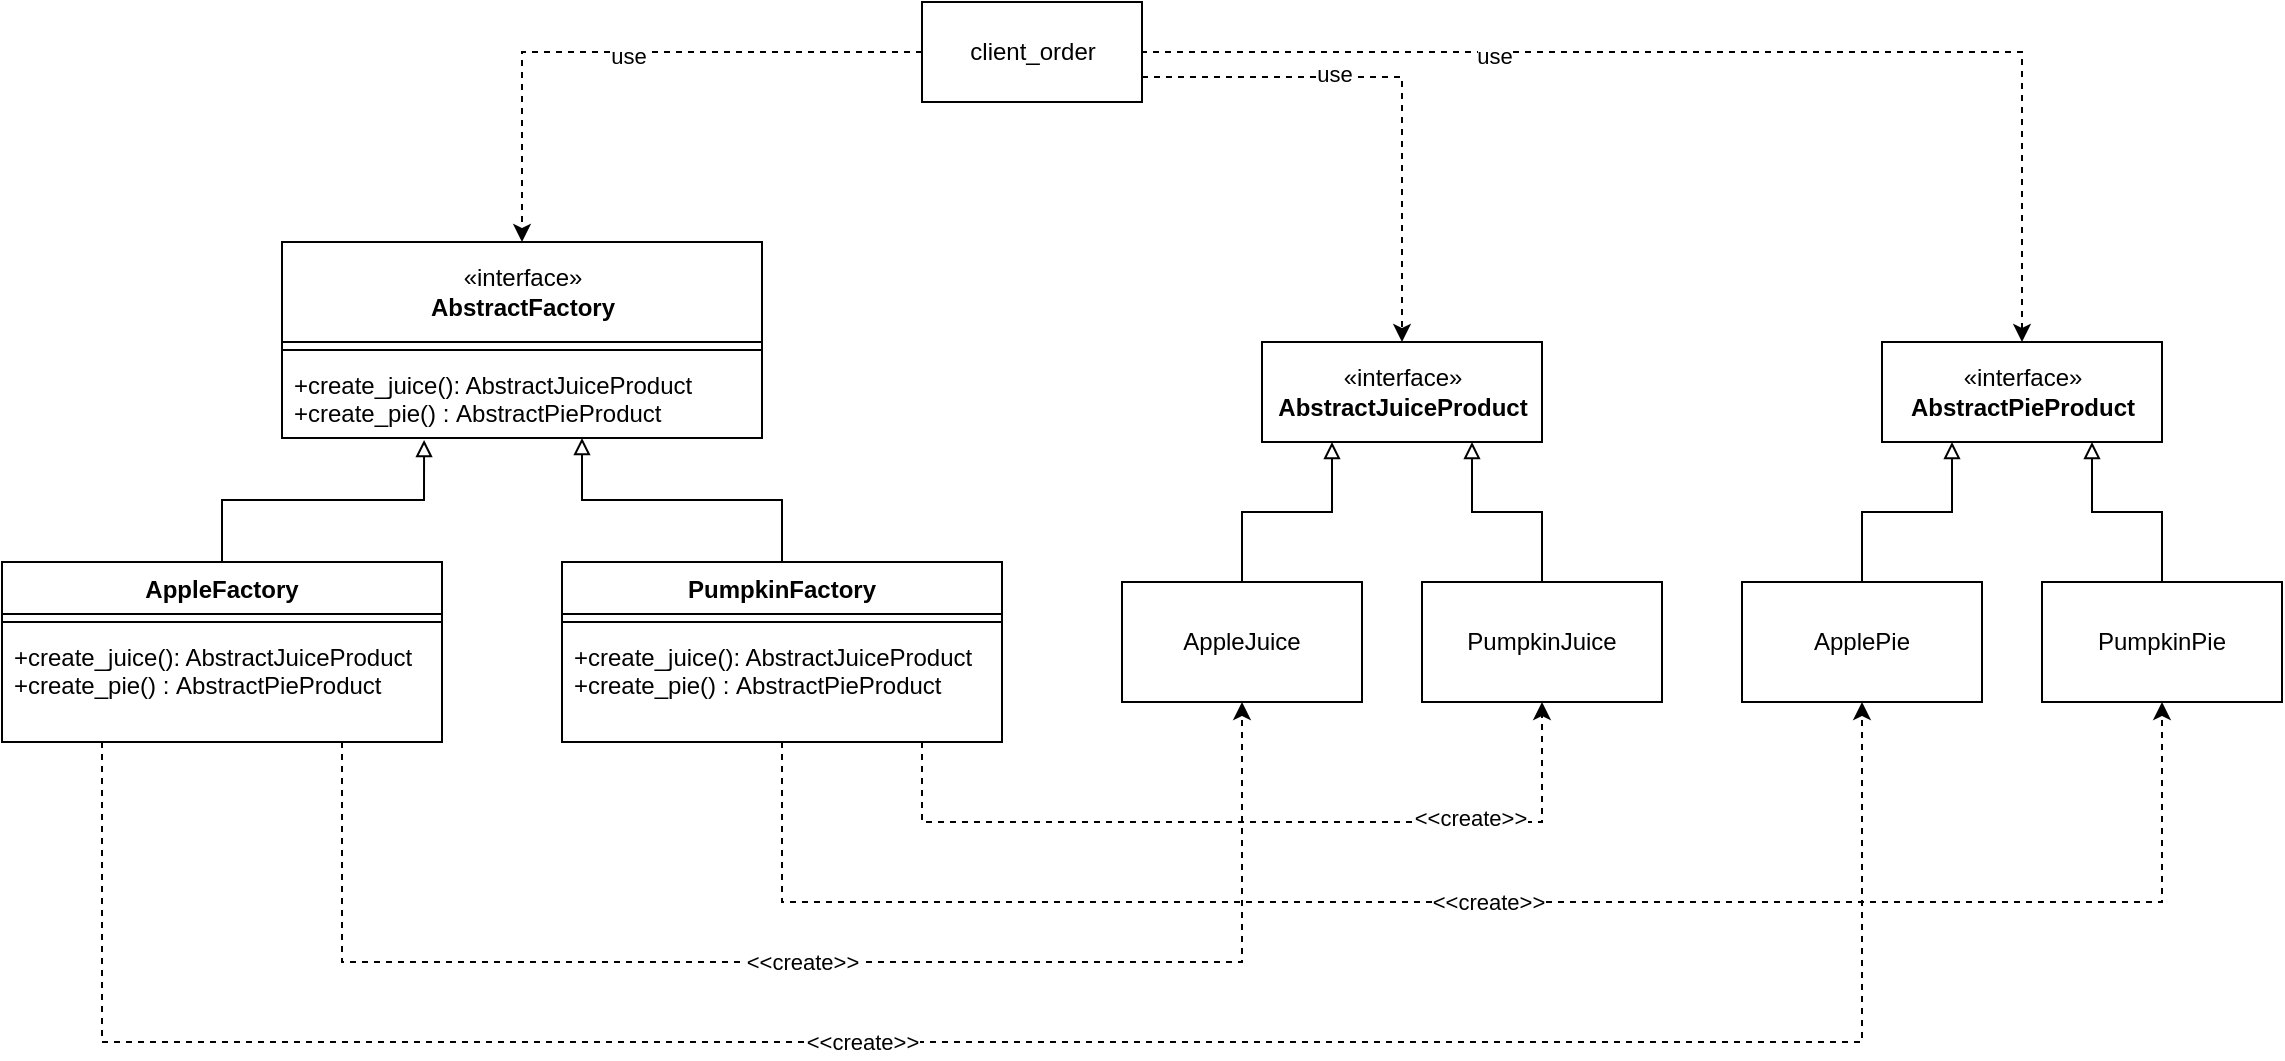 <mxfile version="16.5.6" type="google"><diagram id="C5RBs43oDa-KdzZeNtuy" name="Page-1"><mxGraphModel dx="2500" dy="887" grid="1" gridSize="10" guides="1" tooltips="1" connect="1" arrows="1" fold="1" page="1" pageScale="1" pageWidth="827" pageHeight="1169" math="0" shadow="0"><root><mxCell id="WIyWlLk6GJQsqaUBKTNV-0"/><mxCell id="WIyWlLk6GJQsqaUBKTNV-1" parent="WIyWlLk6GJQsqaUBKTNV-0"/><mxCell id="aWnmJ5rhmtE4si2Dacdg-112" style="edgeStyle=orthogonalEdgeStyle;rounded=0;orthogonalLoop=1;jettySize=auto;html=1;entryX=0.5;entryY=0;entryDx=0;entryDy=0;endArrow=classic;endFill=1;dashed=1;" edge="1" parent="WIyWlLk6GJQsqaUBKTNV-1" source="aWnmJ5rhmtE4si2Dacdg-50" target="aWnmJ5rhmtE4si2Dacdg-86"><mxGeometry relative="1" as="geometry"/></mxCell><mxCell id="aWnmJ5rhmtE4si2Dacdg-113" value="use" style="edgeLabel;html=1;align=center;verticalAlign=middle;resizable=0;points=[];" vertex="1" connectable="0" parent="aWnmJ5rhmtE4si2Dacdg-112"><mxGeometry x="-0.003" y="2" relative="1" as="geometry"><mxPoint as="offset"/></mxGeometry></mxCell><mxCell id="aWnmJ5rhmtE4si2Dacdg-126" style="edgeStyle=orthogonalEdgeStyle;rounded=0;orthogonalLoop=1;jettySize=auto;html=1;entryX=0.5;entryY=0;entryDx=0;entryDy=0;shadow=0;endArrow=classic;endFill=1;dashed=1;exitX=1;exitY=0.75;exitDx=0;exitDy=0;" edge="1" parent="WIyWlLk6GJQsqaUBKTNV-1" source="aWnmJ5rhmtE4si2Dacdg-50" target="aWnmJ5rhmtE4si2Dacdg-114"><mxGeometry relative="1" as="geometry"><Array as="points"><mxPoint x="510" y="148"/></Array></mxGeometry></mxCell><mxCell id="aWnmJ5rhmtE4si2Dacdg-128" value="use" style="edgeLabel;html=1;align=center;verticalAlign=middle;resizable=0;points=[];" vertex="1" connectable="0" parent="aWnmJ5rhmtE4si2Dacdg-126"><mxGeometry x="-0.27" y="-6" relative="1" as="geometry"><mxPoint y="-8" as="offset"/></mxGeometry></mxCell><mxCell id="aWnmJ5rhmtE4si2Dacdg-127" style="edgeStyle=orthogonalEdgeStyle;rounded=0;orthogonalLoop=1;jettySize=auto;html=1;exitX=1;exitY=0.75;exitDx=0;exitDy=0;shadow=0;endArrow=classic;endFill=1;dashed=1;" edge="1" parent="WIyWlLk6GJQsqaUBKTNV-1" source="aWnmJ5rhmtE4si2Dacdg-50" target="aWnmJ5rhmtE4si2Dacdg-121"><mxGeometry relative="1" as="geometry"><Array as="points"><mxPoint x="380" y="135"/><mxPoint x="820" y="135"/></Array></mxGeometry></mxCell><mxCell id="aWnmJ5rhmtE4si2Dacdg-129" value="use" style="edgeLabel;html=1;align=center;verticalAlign=middle;resizable=0;points=[];" vertex="1" connectable="0" parent="aWnmJ5rhmtE4si2Dacdg-127"><mxGeometry x="-0.371" y="-1" relative="1" as="geometry"><mxPoint y="1" as="offset"/></mxGeometry></mxCell><mxCell id="aWnmJ5rhmtE4si2Dacdg-50" value="client_order" style="html=1;" vertex="1" parent="WIyWlLk6GJQsqaUBKTNV-1"><mxGeometry x="270" y="110" width="110" height="50" as="geometry"/></mxCell><mxCell id="aWnmJ5rhmtE4si2Dacdg-82" value="Classname" style="swimlane;fontStyle=1;align=center;verticalAlign=top;childLayout=stackLayout;horizontal=1;startSize=0;horizontalStack=0;resizeParent=1;resizeParentMax=0;resizeLast=0;collapsible=1;marginBottom=0;" vertex="1" parent="WIyWlLk6GJQsqaUBKTNV-1"><mxGeometry x="-50" y="230" width="240" height="98" as="geometry"/></mxCell><mxCell id="aWnmJ5rhmtE4si2Dacdg-86" value="«interface»&lt;br&gt;&lt;b&gt;AbstractFactory&lt;/b&gt;" style="html=1;" vertex="1" parent="aWnmJ5rhmtE4si2Dacdg-82"><mxGeometry width="240" height="50" as="geometry"/></mxCell><mxCell id="aWnmJ5rhmtE4si2Dacdg-84" value="" style="line;strokeWidth=1;fillColor=none;align=left;verticalAlign=middle;spacingTop=-1;spacingLeft=3;spacingRight=3;rotatable=0;labelPosition=right;points=[];portConstraint=eastwest;" vertex="1" parent="aWnmJ5rhmtE4si2Dacdg-82"><mxGeometry y="50" width="240" height="8" as="geometry"/></mxCell><mxCell id="aWnmJ5rhmtE4si2Dacdg-85" value="+create_juice(): AbstractJuiceProduct&#10;+create_pie() : AbstractPieProduct" style="text;strokeColor=none;fillColor=none;align=left;verticalAlign=top;spacingLeft=4;spacingRight=4;overflow=hidden;rotatable=0;points=[[0,0.5],[1,0.5]];portConstraint=eastwest;" vertex="1" parent="aWnmJ5rhmtE4si2Dacdg-82"><mxGeometry y="58" width="240" height="40" as="geometry"/></mxCell><mxCell id="aWnmJ5rhmtE4si2Dacdg-106" style="edgeStyle=orthogonalEdgeStyle;rounded=0;orthogonalLoop=1;jettySize=auto;html=1;entryX=0.296;entryY=1.025;entryDx=0;entryDy=0;entryPerimeter=0;endArrow=block;endFill=0;" edge="1" parent="WIyWlLk6GJQsqaUBKTNV-1" source="aWnmJ5rhmtE4si2Dacdg-98" target="aWnmJ5rhmtE4si2Dacdg-85"><mxGeometry relative="1" as="geometry"/></mxCell><mxCell id="aWnmJ5rhmtE4si2Dacdg-131" style="edgeStyle=orthogonalEdgeStyle;rounded=0;orthogonalLoop=1;jettySize=auto;html=1;entryX=0.5;entryY=1;entryDx=0;entryDy=0;shadow=0;endArrow=classic;endFill=1;dashed=1;" edge="1" parent="WIyWlLk6GJQsqaUBKTNV-1" source="aWnmJ5rhmtE4si2Dacdg-98" target="aWnmJ5rhmtE4si2Dacdg-116"><mxGeometry relative="1" as="geometry"><Array as="points"><mxPoint x="-20" y="590"/><mxPoint x="430" y="590"/></Array></mxGeometry></mxCell><mxCell id="aWnmJ5rhmtE4si2Dacdg-133" value="&amp;lt;&amp;lt;create&amp;gt;&amp;gt;" style="edgeLabel;html=1;align=center;verticalAlign=middle;resizable=0;points=[];" vertex="1" connectable="0" parent="aWnmJ5rhmtE4si2Dacdg-131"><mxGeometry x="0.2" y="3" relative="1" as="geometry"><mxPoint x="-74" y="3" as="offset"/></mxGeometry></mxCell><mxCell id="aWnmJ5rhmtE4si2Dacdg-98" value="AppleFactory" style="swimlane;fontStyle=1;align=center;verticalAlign=top;childLayout=stackLayout;horizontal=1;startSize=26;horizontalStack=0;resizeParent=1;resizeParentMax=0;resizeLast=0;collapsible=1;marginBottom=0;" vertex="1" parent="WIyWlLk6GJQsqaUBKTNV-1"><mxGeometry x="-190" y="390" width="220" height="90" as="geometry"/></mxCell><mxCell id="aWnmJ5rhmtE4si2Dacdg-100" value="" style="line;strokeWidth=1;fillColor=none;align=left;verticalAlign=middle;spacingTop=-1;spacingLeft=3;spacingRight=3;rotatable=0;labelPosition=right;points=[];portConstraint=eastwest;" vertex="1" parent="aWnmJ5rhmtE4si2Dacdg-98"><mxGeometry y="26" width="220" height="8" as="geometry"/></mxCell><mxCell id="aWnmJ5rhmtE4si2Dacdg-101" value="+create_juice(): AbstractJuiceProduct&#10;+create_pie() : AbstractPieProduct" style="text;strokeColor=none;fillColor=none;align=left;verticalAlign=top;spacingLeft=4;spacingRight=4;overflow=hidden;rotatable=0;points=[[0,0.5],[1,0.5]];portConstraint=eastwest;" vertex="1" parent="aWnmJ5rhmtE4si2Dacdg-98"><mxGeometry y="34" width="220" height="56" as="geometry"/></mxCell><mxCell id="aWnmJ5rhmtE4si2Dacdg-111" style="edgeStyle=orthogonalEdgeStyle;rounded=0;orthogonalLoop=1;jettySize=auto;html=1;entryX=0.625;entryY=1;entryDx=0;entryDy=0;entryPerimeter=0;endArrow=block;endFill=0;" edge="1" parent="WIyWlLk6GJQsqaUBKTNV-1" source="aWnmJ5rhmtE4si2Dacdg-107" target="aWnmJ5rhmtE4si2Dacdg-85"><mxGeometry relative="1" as="geometry"/></mxCell><mxCell id="aWnmJ5rhmtE4si2Dacdg-107" value="PumpkinFactory" style="swimlane;fontStyle=1;align=center;verticalAlign=top;childLayout=stackLayout;horizontal=1;startSize=26;horizontalStack=0;resizeParent=1;resizeParentMax=0;resizeLast=0;collapsible=1;marginBottom=0;" vertex="1" parent="WIyWlLk6GJQsqaUBKTNV-1"><mxGeometry x="90" y="390" width="220" height="90" as="geometry"/></mxCell><mxCell id="aWnmJ5rhmtE4si2Dacdg-108" value="" style="line;strokeWidth=1;fillColor=none;align=left;verticalAlign=middle;spacingTop=-1;spacingLeft=3;spacingRight=3;rotatable=0;labelPosition=right;points=[];portConstraint=eastwest;" vertex="1" parent="aWnmJ5rhmtE4si2Dacdg-107"><mxGeometry y="26" width="220" height="8" as="geometry"/></mxCell><mxCell id="aWnmJ5rhmtE4si2Dacdg-109" value="+create_juice(): AbstractJuiceProduct&#10;+create_pie() : AbstractPieProduct" style="text;strokeColor=none;fillColor=none;align=left;verticalAlign=top;spacingLeft=4;spacingRight=4;overflow=hidden;rotatable=0;points=[[0,0.5],[1,0.5]];portConstraint=eastwest;" vertex="1" parent="aWnmJ5rhmtE4si2Dacdg-107"><mxGeometry y="34" width="220" height="56" as="geometry"/></mxCell><mxCell id="aWnmJ5rhmtE4si2Dacdg-114" value="«interface»&lt;br&gt;&lt;b&gt;AbstractJuiceProduct&lt;/b&gt;" style="html=1;" vertex="1" parent="WIyWlLk6GJQsqaUBKTNV-1"><mxGeometry x="440" y="280" width="140" height="50" as="geometry"/></mxCell><mxCell id="aWnmJ5rhmtE4si2Dacdg-118" style="edgeStyle=orthogonalEdgeStyle;rounded=0;orthogonalLoop=1;jettySize=auto;html=1;entryX=0.25;entryY=1;entryDx=0;entryDy=0;shadow=0;endArrow=block;endFill=0;" edge="1" parent="WIyWlLk6GJQsqaUBKTNV-1" source="aWnmJ5rhmtE4si2Dacdg-116" target="aWnmJ5rhmtE4si2Dacdg-114"><mxGeometry relative="1" as="geometry"/></mxCell><mxCell id="aWnmJ5rhmtE4si2Dacdg-116" value="AppleJuice" style="whiteSpace=wrap;html=1;" vertex="1" parent="WIyWlLk6GJQsqaUBKTNV-1"><mxGeometry x="370" y="400" width="120" height="60" as="geometry"/></mxCell><mxCell id="aWnmJ5rhmtE4si2Dacdg-120" style="edgeStyle=orthogonalEdgeStyle;rounded=0;orthogonalLoop=1;jettySize=auto;html=1;entryX=0.75;entryY=1;entryDx=0;entryDy=0;shadow=0;endArrow=block;endFill=0;" edge="1" parent="WIyWlLk6GJQsqaUBKTNV-1" source="aWnmJ5rhmtE4si2Dacdg-119" target="aWnmJ5rhmtE4si2Dacdg-114"><mxGeometry relative="1" as="geometry"/></mxCell><mxCell id="aWnmJ5rhmtE4si2Dacdg-119" value="PumpkinJuice" style="whiteSpace=wrap;html=1;" vertex="1" parent="WIyWlLk6GJQsqaUBKTNV-1"><mxGeometry x="520" y="400" width="120" height="60" as="geometry"/></mxCell><mxCell id="aWnmJ5rhmtE4si2Dacdg-121" value="«interface»&lt;br&gt;&lt;b&gt;AbstractPieProduct&lt;/b&gt;" style="html=1;" vertex="1" parent="WIyWlLk6GJQsqaUBKTNV-1"><mxGeometry x="750" y="280" width="140" height="50" as="geometry"/></mxCell><mxCell id="aWnmJ5rhmtE4si2Dacdg-122" style="edgeStyle=orthogonalEdgeStyle;rounded=0;orthogonalLoop=1;jettySize=auto;html=1;entryX=0.25;entryY=1;entryDx=0;entryDy=0;shadow=0;endArrow=block;endFill=0;" edge="1" parent="WIyWlLk6GJQsqaUBKTNV-1" source="aWnmJ5rhmtE4si2Dacdg-123" target="aWnmJ5rhmtE4si2Dacdg-121"><mxGeometry relative="1" as="geometry"/></mxCell><mxCell id="aWnmJ5rhmtE4si2Dacdg-123" value="ApplePie" style="whiteSpace=wrap;html=1;" vertex="1" parent="WIyWlLk6GJQsqaUBKTNV-1"><mxGeometry x="680" y="400" width="120" height="60" as="geometry"/></mxCell><mxCell id="aWnmJ5rhmtE4si2Dacdg-124" style="edgeStyle=orthogonalEdgeStyle;rounded=0;orthogonalLoop=1;jettySize=auto;html=1;entryX=0.75;entryY=1;entryDx=0;entryDy=0;shadow=0;endArrow=block;endFill=0;" edge="1" parent="WIyWlLk6GJQsqaUBKTNV-1" source="aWnmJ5rhmtE4si2Dacdg-125" target="aWnmJ5rhmtE4si2Dacdg-121"><mxGeometry relative="1" as="geometry"/></mxCell><mxCell id="aWnmJ5rhmtE4si2Dacdg-125" value="PumpkinPie" style="whiteSpace=wrap;html=1;" vertex="1" parent="WIyWlLk6GJQsqaUBKTNV-1"><mxGeometry x="830" y="400" width="120" height="60" as="geometry"/></mxCell><mxCell id="aWnmJ5rhmtE4si2Dacdg-132" style="edgeStyle=orthogonalEdgeStyle;rounded=0;orthogonalLoop=1;jettySize=auto;html=1;entryX=0.5;entryY=1;entryDx=0;entryDy=0;shadow=0;endArrow=classic;endFill=1;dashed=1;" edge="1" parent="WIyWlLk6GJQsqaUBKTNV-1" source="aWnmJ5rhmtE4si2Dacdg-101" target="aWnmJ5rhmtE4si2Dacdg-123"><mxGeometry relative="1" as="geometry"><Array as="points"><mxPoint x="-140" y="630"/><mxPoint x="740" y="630"/></Array></mxGeometry></mxCell><mxCell id="aWnmJ5rhmtE4si2Dacdg-134" value="&amp;lt;&amp;lt;create&amp;gt;&amp;gt;" style="edgeLabel;html=1;align=center;verticalAlign=middle;resizable=0;points=[];" vertex="1" connectable="0" parent="aWnmJ5rhmtE4si2Dacdg-132"><mxGeometry x="0.04" y="-5" relative="1" as="geometry"><mxPoint x="-94" y="-5" as="offset"/></mxGeometry></mxCell><mxCell id="aWnmJ5rhmtE4si2Dacdg-135" style="edgeStyle=orthogonalEdgeStyle;rounded=0;orthogonalLoop=1;jettySize=auto;html=1;entryX=0.5;entryY=1;entryDx=0;entryDy=0;shadow=0;endArrow=classic;endFill=1;dashed=1;" edge="1" parent="WIyWlLk6GJQsqaUBKTNV-1" source="aWnmJ5rhmtE4si2Dacdg-109" target="aWnmJ5rhmtE4si2Dacdg-119"><mxGeometry relative="1" as="geometry"><Array as="points"><mxPoint x="270" y="520"/><mxPoint x="580" y="520"/></Array></mxGeometry></mxCell><mxCell id="aWnmJ5rhmtE4si2Dacdg-136" value="&amp;lt;&amp;lt;create&amp;gt;&amp;gt;" style="edgeLabel;html=1;align=center;verticalAlign=middle;resizable=0;points=[];" vertex="1" connectable="0" parent="aWnmJ5rhmtE4si2Dacdg-135"><mxGeometry x="0.53" y="2" relative="1" as="geometry"><mxPoint as="offset"/></mxGeometry></mxCell><mxCell id="aWnmJ5rhmtE4si2Dacdg-137" style="edgeStyle=orthogonalEdgeStyle;rounded=0;orthogonalLoop=1;jettySize=auto;html=1;entryX=0.5;entryY=1;entryDx=0;entryDy=0;shadow=0;endArrow=classic;endFill=1;dashed=1;" edge="1" parent="WIyWlLk6GJQsqaUBKTNV-1" source="aWnmJ5rhmtE4si2Dacdg-109" target="aWnmJ5rhmtE4si2Dacdg-125"><mxGeometry relative="1" as="geometry"><Array as="points"><mxPoint x="200" y="560"/><mxPoint x="890" y="560"/></Array></mxGeometry></mxCell><mxCell id="aWnmJ5rhmtE4si2Dacdg-138" value="&amp;lt;&amp;lt;create&amp;gt;&amp;gt;" style="edgeLabel;html=1;align=center;verticalAlign=middle;resizable=0;points=[];" vertex="1" connectable="0" parent="aWnmJ5rhmtE4si2Dacdg-137"><mxGeometry x="-0.005" y="5" relative="1" as="geometry"><mxPoint y="5" as="offset"/></mxGeometry></mxCell></root></mxGraphModel></diagram></mxfile>